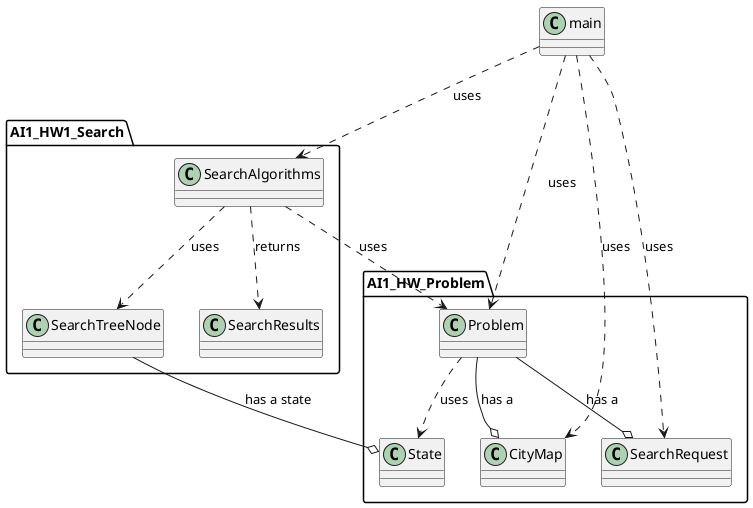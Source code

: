 ' @startuml
' package AI1_HW_Problem {
'   class CityMap {
'     + get_name()
'     + get_locations()
'     + get_neighbors()
'     + get_cost()
'     + get_straight_line_distance()
'     + __compute_straight_line_distance()
'     + FromFile()
'   }
'   class SearchRequest {
'     + get_name()
'     + get_start_location()
'     + get_targets()
'     + FromTestCasesFile()
'   }
'   class State {
'     + get_location()
'     + get_visited_targets()
'     + get_representation()
'   }
'   class Problem {
'     + get_city_map()
'     + get_current_case()
'     + get_initial_state()
'     + is_goal_state()
'     + generate_children()
'     + get_action_cost()
'     + estimate_cost_to_solution()
'   }
' }

' package AI1_HW1_Search {
'   class SearchTreeNode {
'     + get_parent()
'     + get_action()
'     + get_state()
'     + get_path_cost()
'     + path_to_root()
'   }
'   class SearchResults {
'     + get_solution()
'     + get_cost()
'     + explored_nodes_count()
'     + reached_nodes_count()
'   }
'   class SearchAlgorithms {
'     + search()
'     + breadth_first_search()
'     + uniform_cost_search()
'     + A_start_search()
'     + print_solution_details()
'   }
' }

' package Main {
'   class main {
'     + main()
'   }
' }

' Main ..> AI1_HW_Problem.CityMap : uses FromFile
' Main ..> AI1_HW_Problem.SearchRequest : uses FromTestCasesFile
' Main ..> AI1_HW_Problem.Problem : creates Problem
' Main ..> AI1_HW1_Search.SearchAlgorithms : uses search
' Main ..> AI1_HW1_Search.SearchResults : uses SearchResults

' AI1_HW_Problem.Problem --o AI1_HW_Problem.CityMap : has a
' AI1_HW_Problem.Problem --o AI1_HW_Problem.SearchRequest : has a
' AI1_HW_Problem.Problem ..> AI1_HW_Problem.State : creates State, uses State

' AI1_HW1_Search.SearchAlgorithms ..> AI1_HW_Problem.Problem : uses get_initial_state, is_goal_state, generate_children, get_action_cost, estimate_cost_to_solution
' AI1_HW1_Search.SearchAlgorithms ..> AI1_HW1_Search.SearchResults : creates SearchResults, uses SearchResults
' AI1_HW1_Search.SearchAlgorithms ..> AI1_HW1_Search.SearchTreeNode : creates SearchTreeNode
' AI1_HW1_Search.SearchAlgorithms ..> AI1_HW_Problem.State : uses State, get_representation
' AI1_HW1_Search.SearchAlgorithms ..> AI1_HW_Problem.SearchRequest : uses SearchRequest, get_start_location, get_targets
' AI1_HW1_Search.SearchAlgorithms ..> AI1_HW1_Search.SearchTreeNode : uses get_path_cost, path_to_root

' AI1_HW1_Search.SearchTreeNode --o AI1_HW1_Search.SearchTreeNode : has parent
' AI1_HW1_Search.SearchTreeNode --o AI1_HW_Problem.State : has a

' @enduml

@startuml

package AI1_HW_Problem {

class State

class CityMap

class Problem

class SearchRequest

Problem --o CityMap : has a
Problem --o SearchRequest : has a
Problem ..> State : uses
}

package AI1_HW1_Search {

class SearchTreeNode
SearchTreeNode --o AI1_HW_Problem.State : has a state
' SearchTreeNode -- SearchTreeNode : parent

class SearchResults

class SearchAlgorithms
SearchAlgorithms ..> AI1_HW_Problem.Problem : uses
SearchAlgorithms ..> SearchResults : returns
SearchAlgorithms ..> SearchTreeNode : uses
}

class main

main ..> AI1_HW_Problem.CityMap : uses
main ..> AI1_HW_Problem.SearchRequest : uses
main ..> AI1_HW_Problem.Problem : uses
main ..> AI1_HW1_Search.SearchAlgorithms : uses

@enduml